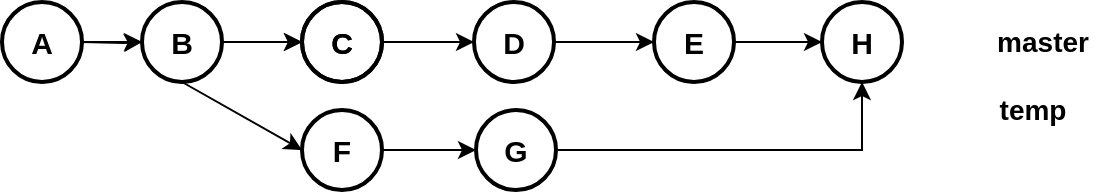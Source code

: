 <mxfile version="13.10.0" type="embed">
    <diagram id="BfqDSREJ2qgSZBoUaF1v" name="Page-1">
        <mxGraphModel dx="1025" dy="455" grid="1" gridSize="10" guides="1" tooltips="1" connect="1" arrows="1" fold="1" page="1" pageScale="1" pageWidth="827" pageHeight="1169" background="#ffffff" math="0" shadow="0">
            <root>
                <mxCell id="0"/>
                <mxCell id="1" parent="0"/>
                <mxCell id="2" value="" style="edgeStyle=orthogonalEdgeStyle;rounded=0;orthogonalLoop=1;jettySize=auto;html=1;fontColor=#000000;strokeColor=#000000;" parent="1" target="12" edge="1">
                    <mxGeometry relative="1" as="geometry">
                        <mxPoint x="130" y="196" as="sourcePoint"/>
                    </mxGeometry>
                </mxCell>
                <mxCell id="6" value="&lt;font size=&quot;1&quot;&gt;&lt;b style=&quot;font-size: 15px&quot;&gt;C&lt;/b&gt;&lt;/font&gt;" style="ellipse;whiteSpace=wrap;html=1;fillColor=none;strokeColor=#000000;strokeWidth=2;fontColor=#000000;" parent="1" vertex="1">
                    <mxGeometry x="240" y="176" width="40" height="40" as="geometry"/>
                </mxCell>
                <mxCell id="7" value="" style="edgeStyle=none;rounded=0;orthogonalLoop=1;jettySize=auto;html=1;strokeColor=#000000;fontColor=#000000;" parent="1" source="8" target="13" edge="1">
                    <mxGeometry relative="1" as="geometry"/>
                </mxCell>
                <mxCell id="8" value="&lt;font size=&quot;1&quot;&gt;&lt;b style=&quot;font-size: 15px&quot;&gt;D&lt;/b&gt;&lt;/font&gt;" style="ellipse;whiteSpace=wrap;html=1;fillColor=none;strokeColor=#000000;strokeWidth=2;fontColor=#000000;" parent="1" vertex="1">
                    <mxGeometry x="326" y="176" width="40" height="40" as="geometry"/>
                </mxCell>
                <mxCell id="10" style="rounded=0;orthogonalLoop=1;jettySize=auto;html=1;entryX=0;entryY=0.5;entryDx=0;entryDy=0;strokeColor=#000000;fontColor=#000000;" parent="1" source="12" target="6" edge="1">
                    <mxGeometry relative="1" as="geometry"/>
                </mxCell>
                <mxCell id="12" value="&lt;span style=&quot;font-size: 15px&quot;&gt;&lt;b&gt;B&lt;/b&gt;&lt;/span&gt;" style="ellipse;whiteSpace=wrap;html=1;fillColor=none;strokeColor=#000000;strokeWidth=2;fontColor=#000000;" parent="1" vertex="1">
                    <mxGeometry x="160" y="176" width="40" height="40" as="geometry"/>
                </mxCell>
                <mxCell id="45" style="edgeStyle=orthogonalEdgeStyle;rounded=0;orthogonalLoop=1;jettySize=auto;html=1;entryX=0;entryY=0.5;entryDx=0;entryDy=0;strokeColor=#000000;" edge="1" parent="1" source="13" target="44">
                    <mxGeometry relative="1" as="geometry"/>
                </mxCell>
                <mxCell id="13" value="&lt;font size=&quot;1&quot;&gt;&lt;b style=&quot;font-size: 15px&quot;&gt;E&lt;/b&gt;&lt;/font&gt;" style="ellipse;whiteSpace=wrap;html=1;fillColor=none;strokeColor=#000000;strokeWidth=2;fontColor=#000000;" parent="1" vertex="1">
                    <mxGeometry x="416" y="176" width="40" height="40" as="geometry"/>
                </mxCell>
                <mxCell id="14" value="&lt;font size=&quot;1&quot;&gt;&lt;b style=&quot;font-size: 15px&quot;&gt;A&lt;/b&gt;&lt;/font&gt;" style="ellipse;whiteSpace=wrap;html=1;fillColor=none;strokeColor=#000000;strokeWidth=2;fontColor=#000000;" parent="1" vertex="1">
                    <mxGeometry x="90" y="176" width="40" height="40" as="geometry"/>
                </mxCell>
                <mxCell id="15" value="" style="edgeStyle=orthogonalEdgeStyle;rounded=0;orthogonalLoop=1;jettySize=auto;html=1;fontColor=#000000;strokeColor=#000000;" parent="1" edge="1">
                    <mxGeometry relative="1" as="geometry">
                        <mxPoint x="130" y="196" as="sourcePoint"/>
                        <mxPoint x="160" y="196" as="targetPoint"/>
                    </mxGeometry>
                </mxCell>
                <mxCell id="33" style="rounded=0;orthogonalLoop=1;jettySize=auto;html=1;strokeColor=#000000;entryX=0;entryY=0.5;entryDx=0;entryDy=0;exitX=0.5;exitY=1;exitDx=0;exitDy=0;" parent="1" source="12" target="29" edge="1">
                    <mxGeometry relative="1" as="geometry">
                        <mxPoint x="260" y="60" as="targetPoint"/>
                        <mxPoint x="180" y="176" as="sourcePoint"/>
                    </mxGeometry>
                </mxCell>
                <mxCell id="43" value="" style="edgeStyle=none;rounded=0;orthogonalLoop=1;jettySize=auto;html=1;strokeColor=#000000;" parent="1" source="19" target="8" edge="1">
                    <mxGeometry relative="1" as="geometry"/>
                </mxCell>
                <mxCell id="19" value="&lt;font size=&quot;1&quot;&gt;&lt;b style=&quot;font-size: 15px&quot;&gt;C&lt;/b&gt;&lt;/font&gt;" style="ellipse;whiteSpace=wrap;html=1;fillColor=none;strokeColor=#000000;strokeWidth=2;fontColor=#000000;" parent="1" vertex="1">
                    <mxGeometry x="240" y="176" width="40" height="40" as="geometry"/>
                </mxCell>
                <mxCell id="23" style="rounded=0;orthogonalLoop=1;jettySize=auto;html=1;entryX=0;entryY=0.5;entryDx=0;entryDy=0;strokeColor=#000000;fontColor=#000000;" parent="1" target="19" edge="1">
                    <mxGeometry relative="1" as="geometry">
                        <mxPoint x="200" y="196" as="sourcePoint"/>
                    </mxGeometry>
                </mxCell>
                <mxCell id="27" value="&lt;font color=&quot;#000000&quot; style=&quot;font-size: 14px;&quot;&gt;master&lt;/font&gt;" style="text;html=1;align=center;verticalAlign=middle;resizable=0;points=[];autosize=1;fontSize=14;fontStyle=1" parent="1" vertex="1">
                    <mxGeometry x="580" y="186" width="60" height="20" as="geometry"/>
                </mxCell>
                <mxCell id="36" value="" style="edgeStyle=none;rounded=0;orthogonalLoop=1;jettySize=auto;html=1;strokeColor=#000000;" parent="1" source="29" target="34" edge="1">
                    <mxGeometry relative="1" as="geometry"/>
                </mxCell>
                <mxCell id="29" value="&lt;span style=&quot;font-size: 15px&quot;&gt;&lt;b&gt;F&lt;/b&gt;&lt;/span&gt;" style="ellipse;whiteSpace=wrap;html=1;fillColor=none;strokeColor=#000000;strokeWidth=2;fontColor=#000000;" parent="1" vertex="1">
                    <mxGeometry x="240" y="230" width="40" height="40" as="geometry"/>
                </mxCell>
                <mxCell id="46" style="edgeStyle=orthogonalEdgeStyle;rounded=0;orthogonalLoop=1;jettySize=auto;html=1;entryX=0.5;entryY=1;entryDx=0;entryDy=0;strokeColor=#000000;" edge="1" parent="1" source="34" target="44">
                    <mxGeometry relative="1" as="geometry"/>
                </mxCell>
                <mxCell id="34" value="&lt;font size=&quot;1&quot;&gt;&lt;b style=&quot;font-size: 15px&quot;&gt;G&lt;br&gt;&lt;/b&gt;&lt;/font&gt;" style="ellipse;whiteSpace=wrap;html=1;fillColor=none;strokeColor=#000000;strokeWidth=2;fontColor=#000000;" parent="1" vertex="1">
                    <mxGeometry x="327" y="230" width="40" height="40" as="geometry"/>
                </mxCell>
                <mxCell id="41" value="&lt;font color=&quot;#000000&quot; style=&quot;font-size: 14px&quot;&gt;temp&lt;/font&gt;" style="text;html=1;align=center;verticalAlign=middle;resizable=0;points=[];autosize=1;fontSize=14;fontStyle=1" parent="1" vertex="1">
                    <mxGeometry x="580" y="220" width="50" height="20" as="geometry"/>
                </mxCell>
                <mxCell id="44" value="&lt;font size=&quot;1&quot;&gt;&lt;b style=&quot;font-size: 15px&quot;&gt;H&lt;/b&gt;&lt;/font&gt;" style="ellipse;whiteSpace=wrap;html=1;fillColor=none;strokeColor=#000000;strokeWidth=2;fontColor=#000000;" vertex="1" parent="1">
                    <mxGeometry x="500" y="176" width="40" height="40" as="geometry"/>
                </mxCell>
            </root>
        </mxGraphModel>
    </diagram>
</mxfile>